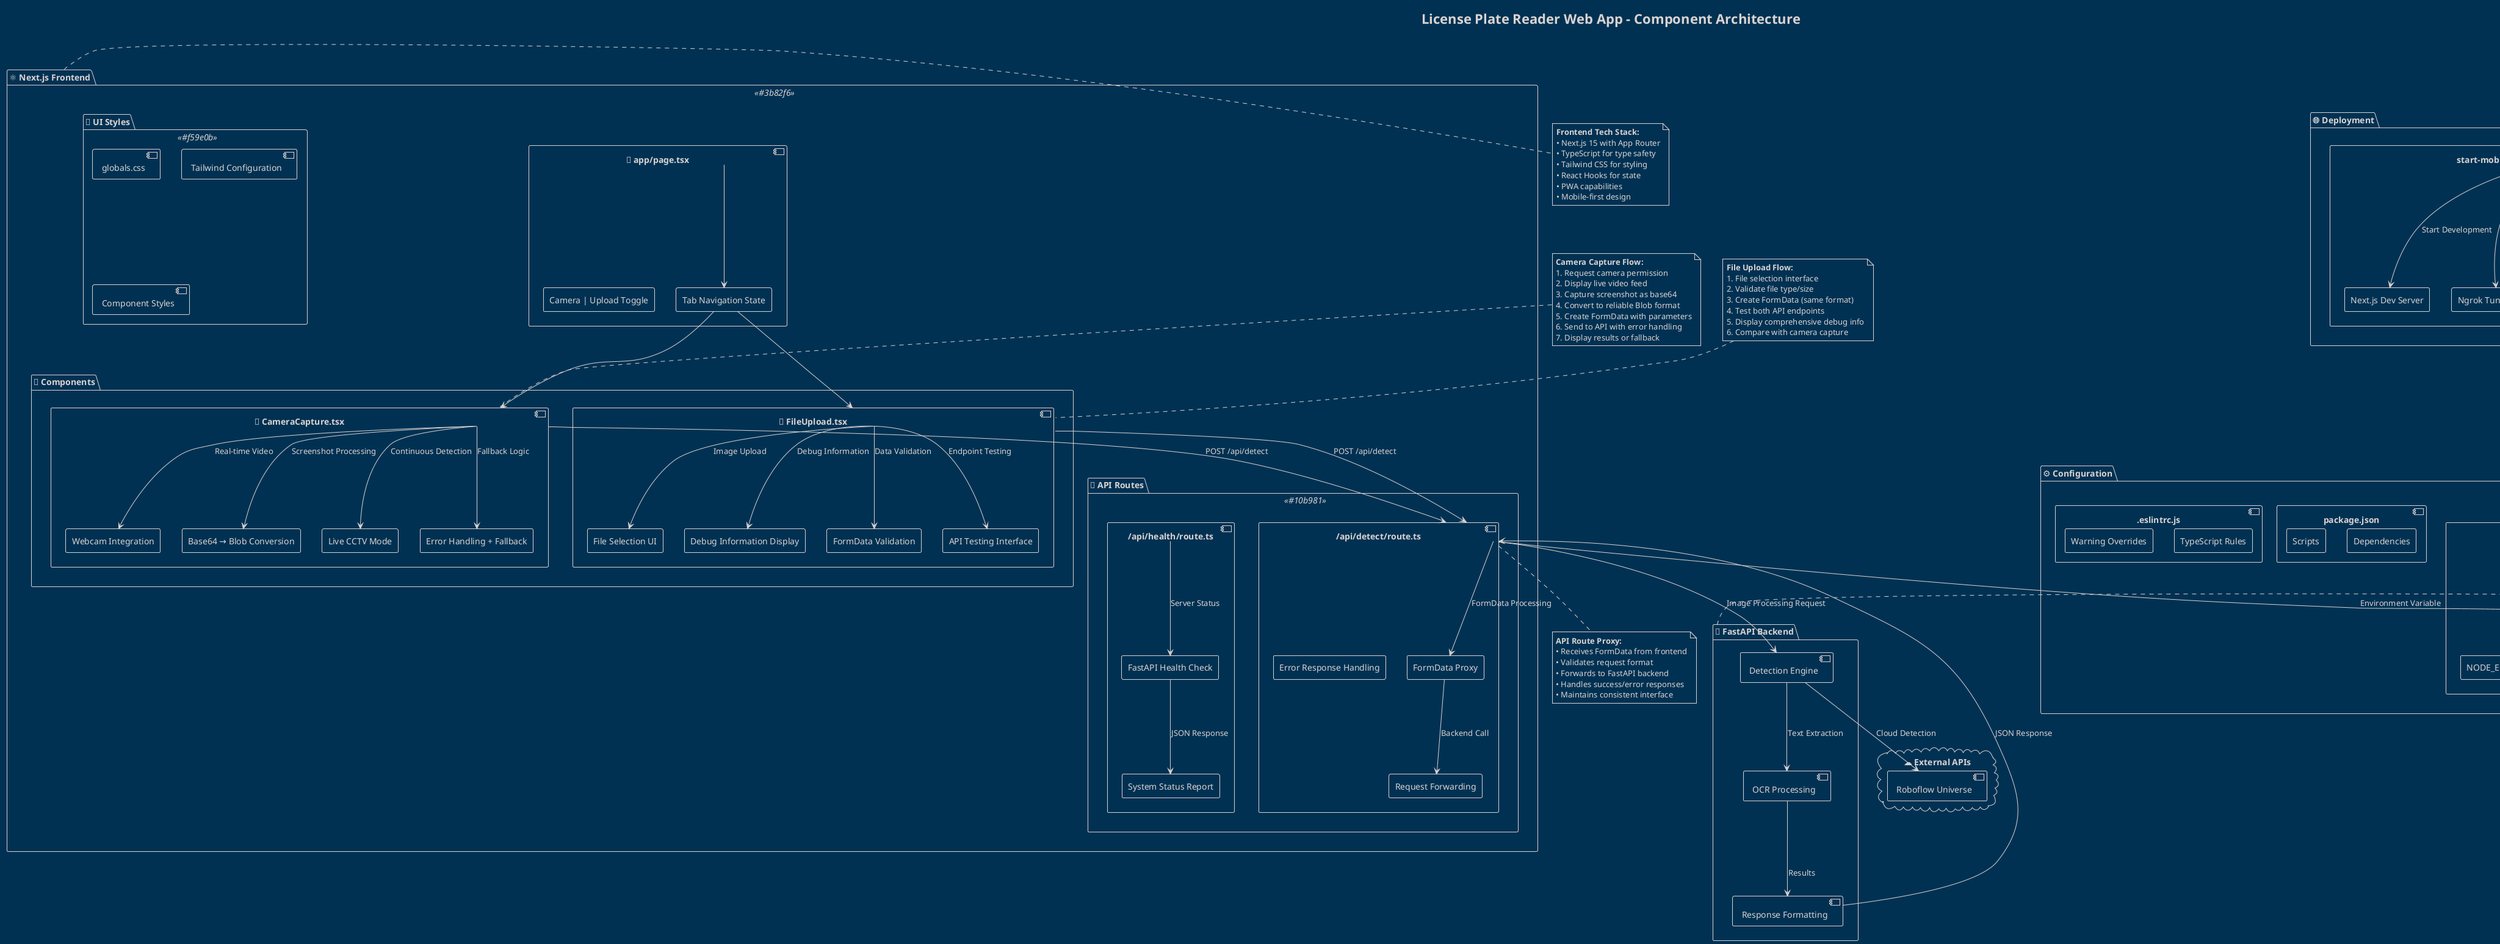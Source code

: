 @startuml Web Application Component Structure v3
!theme blueprint
title License Plate Reader Web App - Component Architecture

!define COMPONENT_COLOR #3b82f6
!define API_COLOR #10b981  
!define UTIL_COLOR #f59e0b
!define CONFIG_COLOR #8b5cf6

' Frontend Layer
package "⚛️ Next.js Frontend" as frontend <<COMPONENT_COLOR>> {
    
    component "📄 app/page.tsx" as main_page {
        rectangle "Tab Navigation State" as tab_state
        rectangle "Camera | Upload Toggle" as tab_toggle
    }
    
    package "🧩 Components" as components {
        component "📸 CameraCapture.tsx" as camera_capture {
            rectangle "Webcam Integration" as webcam_ref
            rectangle "Base64 → Blob Conversion" as blob_conversion
            rectangle "Live CCTV Mode" as live_mode
            rectangle "Error Handling + Fallback" as error_handling
        }
        
        component "📁 FileUpload.tsx" as file_upload {
            rectangle "File Selection UI" as file_selection
            rectangle "Debug Information Display" as debug_display
            rectangle "FormData Validation" as form_validation
            rectangle "API Testing Interface" as api_testing
        }
    }
    
    package "🔌 API Routes" as api_routes <<API_COLOR>> {
        component "/api/detect/route.ts" as detect_route {
            rectangle "FormData Proxy" as form_proxy
            rectangle "Request Forwarding" as request_forward
            rectangle "Error Response Handling" as error_response
        }
        
        component "/api/health/route.ts" as health_route {
            rectangle "FastAPI Health Check" as health_check
            rectangle "System Status Report" as status_report
        }
    }
    
    package "🎨 UI Styles" as styles <<UTIL_COLOR>> {
        component "globals.css" as global_styles
        component "Tailwind Configuration" as tailwind_config
        component "Component Styles" as component_styles
    }
}

' Configuration Layer
package "⚙️ Configuration" as config <<CONFIG_COLOR>> {
    component "next.config.ts" as next_config {
        rectangle "API Proxy Setup" as proxy_setup
        rectangle "PWA Configuration" as pwa_config
        rectangle "Mobile Headers" as mobile_headers
    }
    
    component ".env.local" as env_config {
        rectangle "LPR_API_URL=localhost:8000" as api_url
        rectangle "NODE_ENV=development" as node_env
    }
    
    component "package.json" as package_config {
        rectangle "Dependencies" as dependencies
        rectangle "Scripts" as npm_scripts
    }
    
    component ".eslintrc.js" as eslint_config {
        rectangle "TypeScript Rules" as ts_rules
        rectangle "Warning Overrides" as warning_overrides
    }
}

' Backend Integration
package "🚀 FastAPI Backend" as backend {
    component "Detection Engine" as detection_engine
    component "OCR Processing" as ocr_processing  
    component "Response Formatting" as response_formatting
}

' External Services
cloud "☁️ External APIs" as external_apis {
    component "Roboflow Universe" as roboflow_api
}

' Deployment
package "🌐 Deployment" as deployment {
    component "start-mobile.sh" as mobile_script {
        rectangle "Next.js Dev Server" as nextjs_dev
        rectangle "Ngrok Tunnel Setup" as ngrok_setup
        rectangle "Health Checks" as health_checks
    }
}

' Component Relationships
main_page --> tab_state
tab_state --> camera_capture
tab_state --> file_upload

camera_capture --> webcam_ref : "Real-time Video"
camera_capture --> blob_conversion : "Screenshot Processing"
camera_capture --> live_mode : "Continuous Detection"
camera_capture --> error_handling : "Fallback Logic"

file_upload --> file_selection : "Image Upload"
file_upload --> debug_display : "Debug Information"
file_upload --> form_validation : "Data Validation"
file_upload --> api_testing : "Endpoint Testing"

camera_capture --> detect_route : "POST /api/detect"
file_upload --> detect_route : "POST /api/detect"
detect_route --> form_proxy : "FormData Processing"
form_proxy --> request_forward : "Backend Call"

health_route --> health_check : "Server Status"
health_check --> status_report : "JSON Response"

next_config --> proxy_setup : "API Routing"
next_config --> pwa_config : "Mobile Support"
next_config --> mobile_headers : "Camera Permissions"

env_config --> api_url : "Backend URL"
detect_route --> api_url : "Environment Variable"

mobile_script --> nextjs_dev : "Start Development"
mobile_script --> ngrok_setup : "Public Access"
mobile_script --> health_checks : "Validate Services"

' Backend Integration
detect_route --> detection_engine : "Image Processing Request"
detection_engine --> ocr_processing : "Text Extraction"
detection_engine --> roboflow_api : "Cloud Detection"
ocr_processing --> response_formatting : "Results"
response_formatting --> detect_route : "JSON Response"

' Data Flow Notes
note top of camera_capture
  **Camera Capture Flow:**
  1. Request camera permission
  2. Display live video feed
  3. Capture screenshot as base64
  4. Convert to reliable Blob format
  5. Create FormData with parameters
  6. Send to API with error handling
  7. Display results or fallback
end note

note top of file_upload
  **File Upload Flow:**
  1. File selection interface
  2. Validate file type/size
  3. Create FormData (same format)
  4. Test both API endpoints
  5. Display comprehensive debug info
  6. Compare with camera capture
end note

note bottom of detect_route
  **API Route Proxy:**
  • Receives FormData from frontend
  • Validates request format
  • Forwards to FastAPI backend
  • Handles success/error responses
  • Maintains consistent interface
end note

note bottom of mobile_script
  **Mobile Deployment:**
  • Starts Next.js development server
  • Creates ngrok tunnel for public access
  • Validates FastAPI backend health
  • Provides mobile-friendly URL
  • Includes comprehensive logging
end note

' Technical Specifications
note right of frontend
  **Frontend Tech Stack:**
  • Next.js 15 with App Router
  • TypeScript for type safety
  • Tailwind CSS for styling
  • React Hooks for state
  • PWA capabilities
  • Mobile-first design
end note

note right of backend
  **Backend Integration:**
  • FastAPI with Swagger docs
  • YOLOv8x.pt local model
  • PaddleOCR text extraction
  • Roboflow API support
  • CPU-only mode
  • 30-second timeouts
end note

@enduml